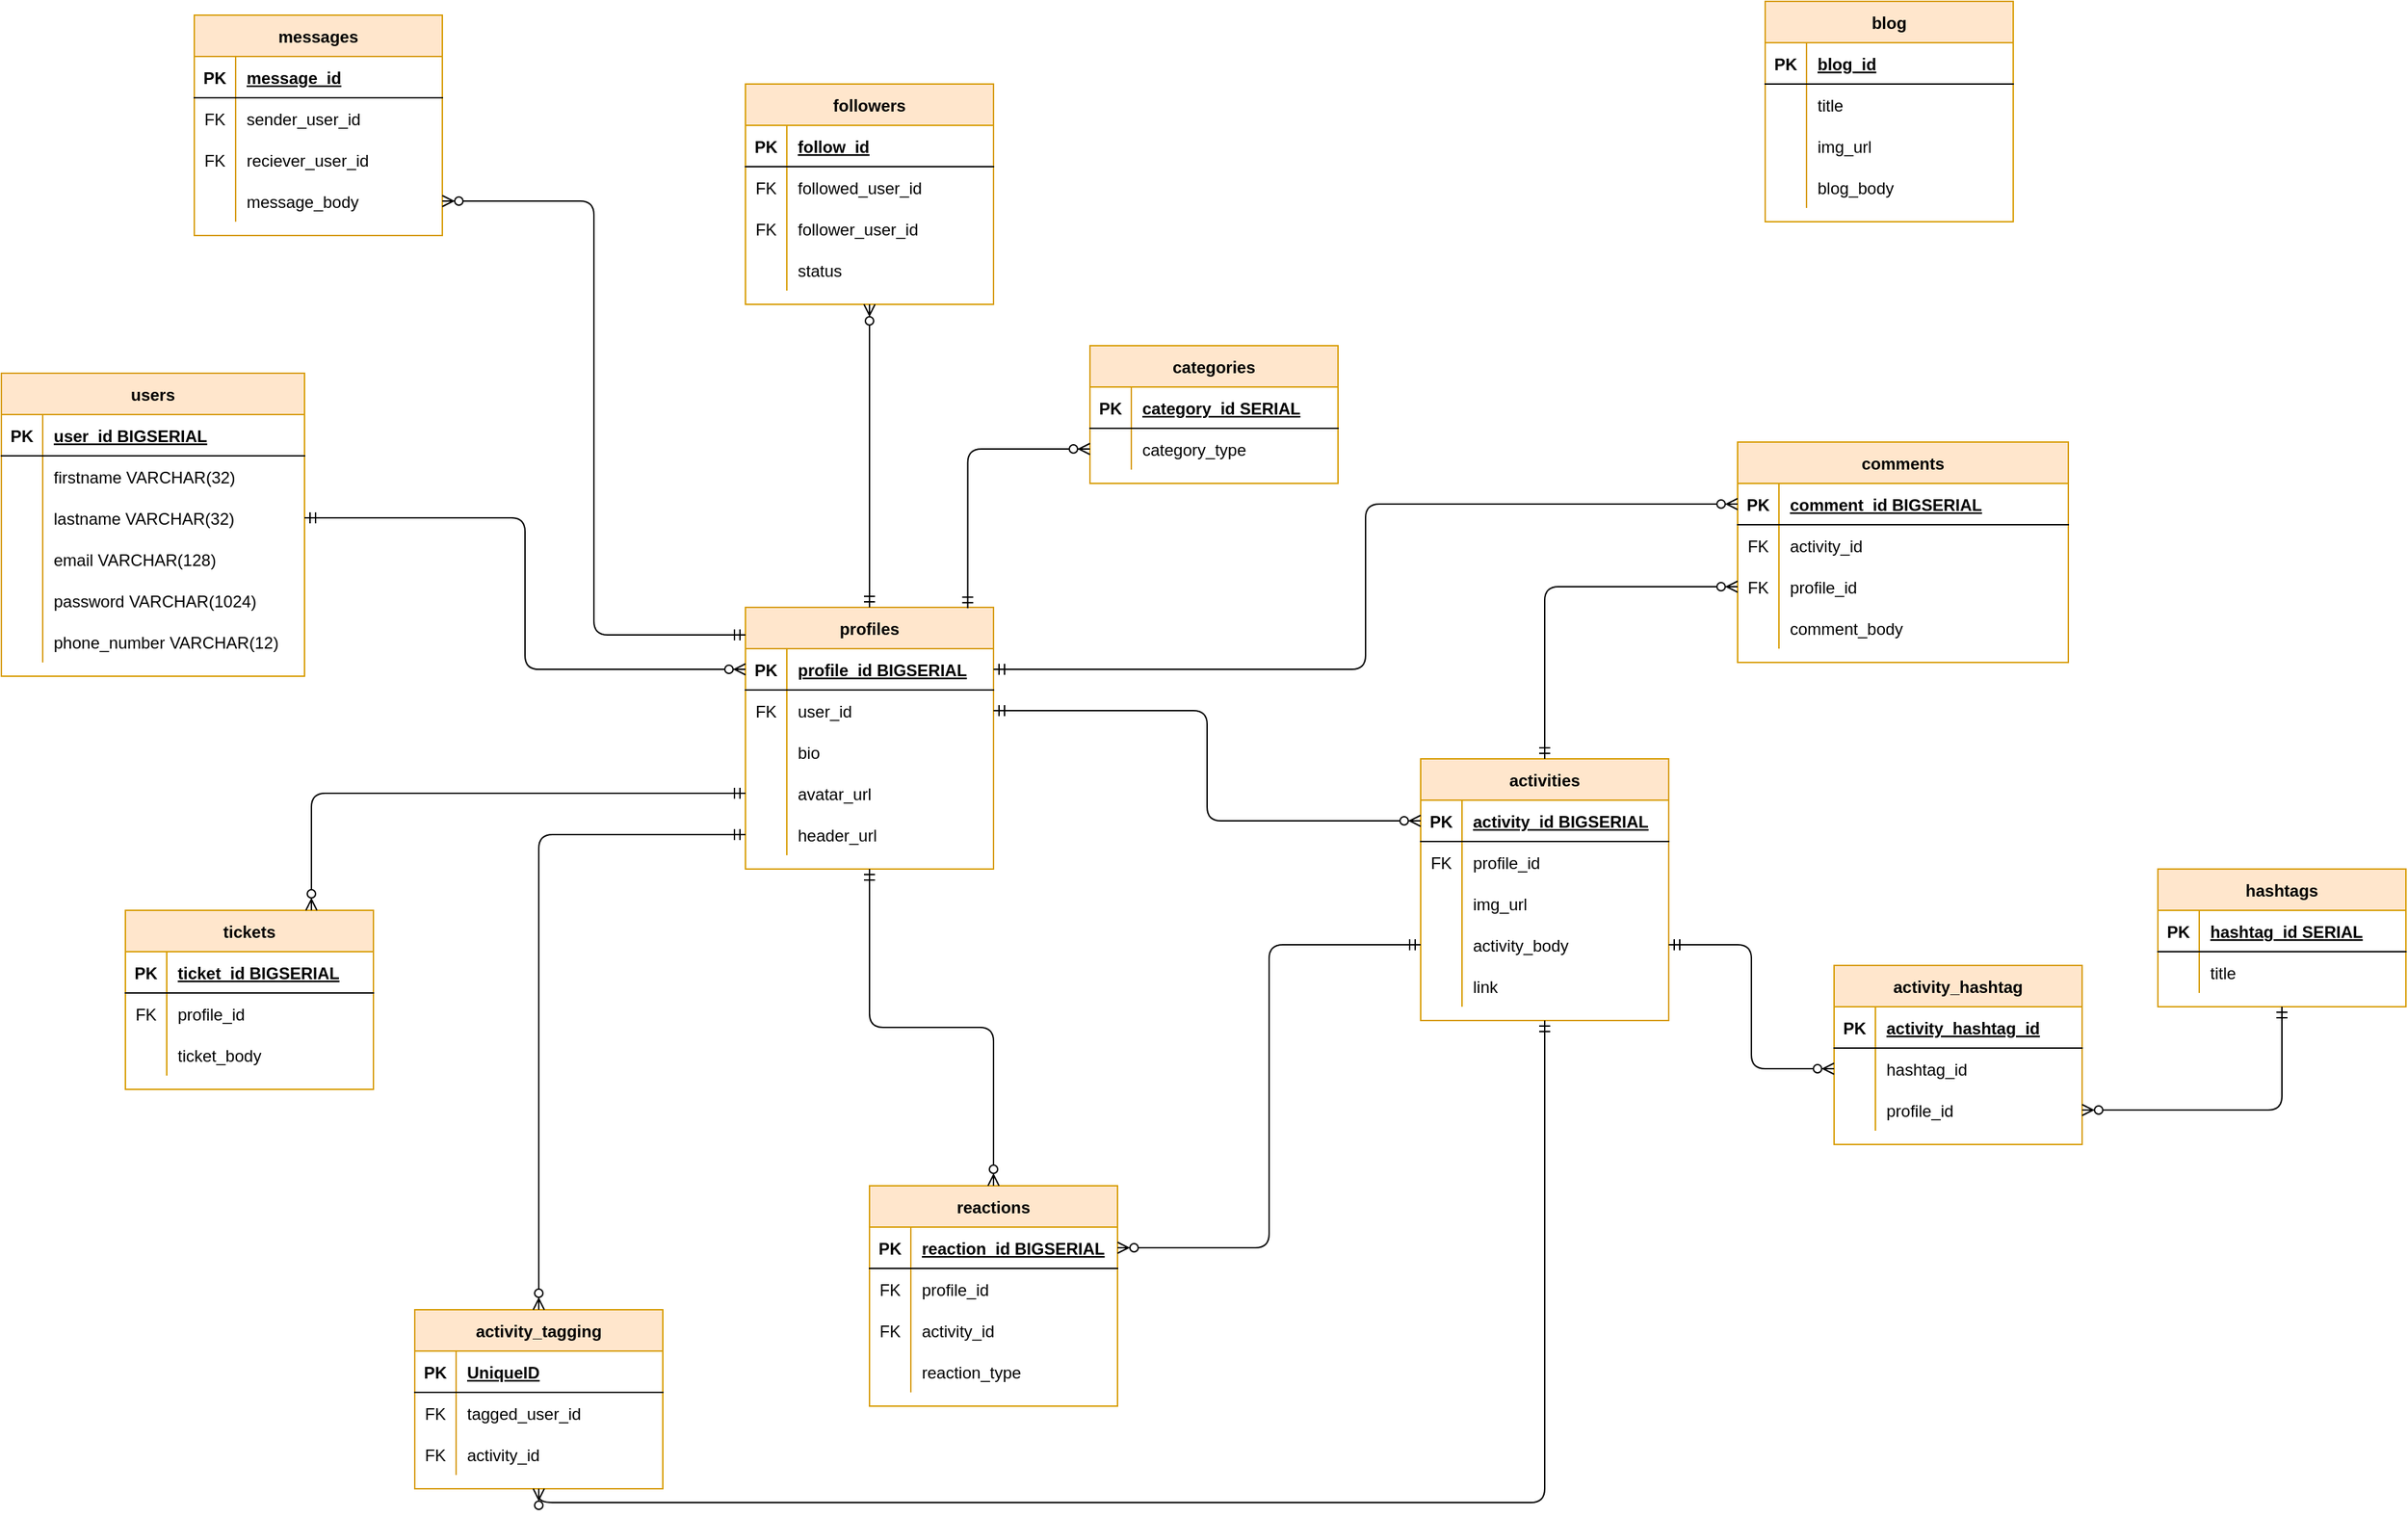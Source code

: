 <mxfile version="14.6.1" type="github"><diagram id="J7WMcJbNesCY53uTRyx5" name="Page-1"><mxGraphModel dx="3694" dy="2606" grid="1" gridSize="10" guides="1" tooltips="1" connect="1" arrows="1" fold="1" page="1" pageScale="1" pageWidth="850" pageHeight="1100" math="0" shadow="0"><root><mxCell id="0"/><mxCell id="1" parent="0"/><mxCell id="rhB8Ucx6L-oHrdQvhYZi-1" value="users" style="shape=table;startSize=30;container=1;collapsible=1;childLayout=tableLayout;fixedRows=1;rowLines=0;fontStyle=1;align=center;resizeLast=1;fillColor=#ffe6cc;strokeColor=#d79b00;" vertex="1" parent="1"><mxGeometry x="-470" y="30" width="220" height="220" as="geometry"/></mxCell><mxCell id="rhB8Ucx6L-oHrdQvhYZi-2" value="" style="shape=partialRectangle;collapsible=0;dropTarget=0;pointerEvents=0;fillColor=none;top=0;left=0;bottom=1;right=0;points=[[0,0.5],[1,0.5]];portConstraint=eastwest;" vertex="1" parent="rhB8Ucx6L-oHrdQvhYZi-1"><mxGeometry y="30" width="220" height="30" as="geometry"/></mxCell><mxCell id="rhB8Ucx6L-oHrdQvhYZi-3" value="PK" style="shape=partialRectangle;connectable=0;fillColor=none;top=0;left=0;bottom=0;right=0;fontStyle=1;overflow=hidden;" vertex="1" parent="rhB8Ucx6L-oHrdQvhYZi-2"><mxGeometry width="30" height="30" as="geometry"/></mxCell><mxCell id="rhB8Ucx6L-oHrdQvhYZi-4" value="user_id BIGSERIAL" style="shape=partialRectangle;connectable=0;fillColor=none;top=0;left=0;bottom=0;right=0;align=left;spacingLeft=6;fontStyle=5;overflow=hidden;" vertex="1" parent="rhB8Ucx6L-oHrdQvhYZi-2"><mxGeometry x="30" width="190" height="30" as="geometry"/></mxCell><mxCell id="rhB8Ucx6L-oHrdQvhYZi-5" value="" style="shape=partialRectangle;collapsible=0;dropTarget=0;pointerEvents=0;fillColor=none;top=0;left=0;bottom=0;right=0;points=[[0,0.5],[1,0.5]];portConstraint=eastwest;" vertex="1" parent="rhB8Ucx6L-oHrdQvhYZi-1"><mxGeometry y="60" width="220" height="30" as="geometry"/></mxCell><mxCell id="rhB8Ucx6L-oHrdQvhYZi-6" value="" style="shape=partialRectangle;connectable=0;fillColor=none;top=0;left=0;bottom=0;right=0;editable=1;overflow=hidden;" vertex="1" parent="rhB8Ucx6L-oHrdQvhYZi-5"><mxGeometry width="30" height="30" as="geometry"/></mxCell><mxCell id="rhB8Ucx6L-oHrdQvhYZi-7" value="firstname VARCHAR(32)" style="shape=partialRectangle;connectable=0;fillColor=none;top=0;left=0;bottom=0;right=0;align=left;spacingLeft=6;overflow=hidden;" vertex="1" parent="rhB8Ucx6L-oHrdQvhYZi-5"><mxGeometry x="30" width="190" height="30" as="geometry"/></mxCell><mxCell id="rhB8Ucx6L-oHrdQvhYZi-8" value="" style="shape=partialRectangle;collapsible=0;dropTarget=0;pointerEvents=0;fillColor=none;top=0;left=0;bottom=0;right=0;points=[[0,0.5],[1,0.5]];portConstraint=eastwest;" vertex="1" parent="rhB8Ucx6L-oHrdQvhYZi-1"><mxGeometry y="90" width="220" height="30" as="geometry"/></mxCell><mxCell id="rhB8Ucx6L-oHrdQvhYZi-9" value="" style="shape=partialRectangle;connectable=0;fillColor=none;top=0;left=0;bottom=0;right=0;editable=1;overflow=hidden;" vertex="1" parent="rhB8Ucx6L-oHrdQvhYZi-8"><mxGeometry width="30" height="30" as="geometry"/></mxCell><mxCell id="rhB8Ucx6L-oHrdQvhYZi-10" value="lastname VARCHAR(32)" style="shape=partialRectangle;connectable=0;fillColor=none;top=0;left=0;bottom=0;right=0;align=left;spacingLeft=6;overflow=hidden;" vertex="1" parent="rhB8Ucx6L-oHrdQvhYZi-8"><mxGeometry x="30" width="190" height="30" as="geometry"/></mxCell><mxCell id="rhB8Ucx6L-oHrdQvhYZi-11" value="" style="shape=partialRectangle;collapsible=0;dropTarget=0;pointerEvents=0;fillColor=none;top=0;left=0;bottom=0;right=0;points=[[0,0.5],[1,0.5]];portConstraint=eastwest;" vertex="1" parent="rhB8Ucx6L-oHrdQvhYZi-1"><mxGeometry y="120" width="220" height="30" as="geometry"/></mxCell><mxCell id="rhB8Ucx6L-oHrdQvhYZi-12" value="" style="shape=partialRectangle;connectable=0;fillColor=none;top=0;left=0;bottom=0;right=0;editable=1;overflow=hidden;" vertex="1" parent="rhB8Ucx6L-oHrdQvhYZi-11"><mxGeometry width="30" height="30" as="geometry"/></mxCell><mxCell id="rhB8Ucx6L-oHrdQvhYZi-13" value="email VARCHAR(128)" style="shape=partialRectangle;connectable=0;fillColor=none;top=0;left=0;bottom=0;right=0;align=left;spacingLeft=6;overflow=hidden;" vertex="1" parent="rhB8Ucx6L-oHrdQvhYZi-11"><mxGeometry x="30" width="190" height="30" as="geometry"/></mxCell><mxCell id="rhB8Ucx6L-oHrdQvhYZi-118" value="" style="shape=partialRectangle;collapsible=0;dropTarget=0;pointerEvents=0;fillColor=none;top=0;left=0;bottom=0;right=0;points=[[0,0.5],[1,0.5]];portConstraint=eastwest;" vertex="1" parent="rhB8Ucx6L-oHrdQvhYZi-1"><mxGeometry y="150" width="220" height="30" as="geometry"/></mxCell><mxCell id="rhB8Ucx6L-oHrdQvhYZi-119" value="" style="shape=partialRectangle;connectable=0;fillColor=none;top=0;left=0;bottom=0;right=0;editable=1;overflow=hidden;" vertex="1" parent="rhB8Ucx6L-oHrdQvhYZi-118"><mxGeometry width="30" height="30" as="geometry"/></mxCell><mxCell id="rhB8Ucx6L-oHrdQvhYZi-120" value="password VARCHAR(1024)" style="shape=partialRectangle;connectable=0;fillColor=none;top=0;left=0;bottom=0;right=0;align=left;spacingLeft=6;overflow=hidden;" vertex="1" parent="rhB8Ucx6L-oHrdQvhYZi-118"><mxGeometry x="30" width="190" height="30" as="geometry"/></mxCell><mxCell id="rhB8Ucx6L-oHrdQvhYZi-121" value="" style="shape=partialRectangle;collapsible=0;dropTarget=0;pointerEvents=0;fillColor=none;top=0;left=0;bottom=0;right=0;points=[[0,0.5],[1,0.5]];portConstraint=eastwest;" vertex="1" parent="rhB8Ucx6L-oHrdQvhYZi-1"><mxGeometry y="180" width="220" height="30" as="geometry"/></mxCell><mxCell id="rhB8Ucx6L-oHrdQvhYZi-122" value="" style="shape=partialRectangle;connectable=0;fillColor=none;top=0;left=0;bottom=0;right=0;editable=1;overflow=hidden;" vertex="1" parent="rhB8Ucx6L-oHrdQvhYZi-121"><mxGeometry width="30" height="30" as="geometry"/></mxCell><mxCell id="rhB8Ucx6L-oHrdQvhYZi-123" value="phone_number VARCHAR(12)" style="shape=partialRectangle;connectable=0;fillColor=none;top=0;left=0;bottom=0;right=0;align=left;spacingLeft=6;overflow=hidden;" vertex="1" parent="rhB8Ucx6L-oHrdQvhYZi-121"><mxGeometry x="30" width="190" height="30" as="geometry"/></mxCell><mxCell id="rhB8Ucx6L-oHrdQvhYZi-14" value="profiles" style="shape=table;startSize=30;container=1;collapsible=1;childLayout=tableLayout;fixedRows=1;rowLines=0;fontStyle=1;align=center;resizeLast=1;fillColor=#ffe6cc;strokeColor=#d79b00;" vertex="1" parent="1"><mxGeometry x="70" y="200" width="180" height="190" as="geometry"/></mxCell><mxCell id="rhB8Ucx6L-oHrdQvhYZi-15" value="" style="shape=partialRectangle;collapsible=0;dropTarget=0;pointerEvents=0;fillColor=none;top=0;left=0;bottom=1;right=0;points=[[0,0.5],[1,0.5]];portConstraint=eastwest;" vertex="1" parent="rhB8Ucx6L-oHrdQvhYZi-14"><mxGeometry y="30" width="180" height="30" as="geometry"/></mxCell><mxCell id="rhB8Ucx6L-oHrdQvhYZi-16" value="PK" style="shape=partialRectangle;connectable=0;fillColor=none;top=0;left=0;bottom=0;right=0;fontStyle=1;overflow=hidden;" vertex="1" parent="rhB8Ucx6L-oHrdQvhYZi-15"><mxGeometry width="30" height="30" as="geometry"/></mxCell><mxCell id="rhB8Ucx6L-oHrdQvhYZi-17" value="profile_id BIGSERIAL" style="shape=partialRectangle;connectable=0;fillColor=none;top=0;left=0;bottom=0;right=0;align=left;spacingLeft=6;fontStyle=5;overflow=hidden;" vertex="1" parent="rhB8Ucx6L-oHrdQvhYZi-15"><mxGeometry x="30" width="150" height="30" as="geometry"/></mxCell><mxCell id="rhB8Ucx6L-oHrdQvhYZi-18" value="" style="shape=partialRectangle;collapsible=0;dropTarget=0;pointerEvents=0;fillColor=none;top=0;left=0;bottom=0;right=0;points=[[0,0.5],[1,0.5]];portConstraint=eastwest;" vertex="1" parent="rhB8Ucx6L-oHrdQvhYZi-14"><mxGeometry y="60" width="180" height="30" as="geometry"/></mxCell><mxCell id="rhB8Ucx6L-oHrdQvhYZi-19" value="FK" style="shape=partialRectangle;connectable=0;fillColor=none;top=0;left=0;bottom=0;right=0;editable=1;overflow=hidden;" vertex="1" parent="rhB8Ucx6L-oHrdQvhYZi-18"><mxGeometry width="30" height="30" as="geometry"/></mxCell><mxCell id="rhB8Ucx6L-oHrdQvhYZi-20" value="user_id" style="shape=partialRectangle;connectable=0;fillColor=none;top=0;left=0;bottom=0;right=0;align=left;spacingLeft=6;overflow=hidden;" vertex="1" parent="rhB8Ucx6L-oHrdQvhYZi-18"><mxGeometry x="30" width="150" height="30" as="geometry"/></mxCell><mxCell id="rhB8Ucx6L-oHrdQvhYZi-21" value="" style="shape=partialRectangle;collapsible=0;dropTarget=0;pointerEvents=0;fillColor=none;top=0;left=0;bottom=0;right=0;points=[[0,0.5],[1,0.5]];portConstraint=eastwest;" vertex="1" parent="rhB8Ucx6L-oHrdQvhYZi-14"><mxGeometry y="90" width="180" height="30" as="geometry"/></mxCell><mxCell id="rhB8Ucx6L-oHrdQvhYZi-22" value="" style="shape=partialRectangle;connectable=0;fillColor=none;top=0;left=0;bottom=0;right=0;editable=1;overflow=hidden;" vertex="1" parent="rhB8Ucx6L-oHrdQvhYZi-21"><mxGeometry width="30" height="30" as="geometry"/></mxCell><mxCell id="rhB8Ucx6L-oHrdQvhYZi-23" value="bio" style="shape=partialRectangle;connectable=0;fillColor=none;top=0;left=0;bottom=0;right=0;align=left;spacingLeft=6;overflow=hidden;" vertex="1" parent="rhB8Ucx6L-oHrdQvhYZi-21"><mxGeometry x="30" width="150" height="30" as="geometry"/></mxCell><mxCell id="rhB8Ucx6L-oHrdQvhYZi-24" value="" style="shape=partialRectangle;collapsible=0;dropTarget=0;pointerEvents=0;fillColor=none;top=0;left=0;bottom=0;right=0;points=[[0,0.5],[1,0.5]];portConstraint=eastwest;" vertex="1" parent="rhB8Ucx6L-oHrdQvhYZi-14"><mxGeometry y="120" width="180" height="30" as="geometry"/></mxCell><mxCell id="rhB8Ucx6L-oHrdQvhYZi-25" value="" style="shape=partialRectangle;connectable=0;fillColor=none;top=0;left=0;bottom=0;right=0;editable=1;overflow=hidden;" vertex="1" parent="rhB8Ucx6L-oHrdQvhYZi-24"><mxGeometry width="30" height="30" as="geometry"/></mxCell><mxCell id="rhB8Ucx6L-oHrdQvhYZi-26" value="avatar_url" style="shape=partialRectangle;connectable=0;fillColor=none;top=0;left=0;bottom=0;right=0;align=left;spacingLeft=6;overflow=hidden;" vertex="1" parent="rhB8Ucx6L-oHrdQvhYZi-24"><mxGeometry x="30" width="150" height="30" as="geometry"/></mxCell><mxCell id="rhB8Ucx6L-oHrdQvhYZi-139" value="" style="shape=partialRectangle;collapsible=0;dropTarget=0;pointerEvents=0;fillColor=none;top=0;left=0;bottom=0;right=0;points=[[0,0.5],[1,0.5]];portConstraint=eastwest;" vertex="1" parent="rhB8Ucx6L-oHrdQvhYZi-14"><mxGeometry y="150" width="180" height="30" as="geometry"/></mxCell><mxCell id="rhB8Ucx6L-oHrdQvhYZi-140" value="" style="shape=partialRectangle;connectable=0;fillColor=none;top=0;left=0;bottom=0;right=0;editable=1;overflow=hidden;" vertex="1" parent="rhB8Ucx6L-oHrdQvhYZi-139"><mxGeometry width="30" height="30" as="geometry"/></mxCell><mxCell id="rhB8Ucx6L-oHrdQvhYZi-141" value="header_url" style="shape=partialRectangle;connectable=0;fillColor=none;top=0;left=0;bottom=0;right=0;align=left;spacingLeft=6;overflow=hidden;" vertex="1" parent="rhB8Ucx6L-oHrdQvhYZi-139"><mxGeometry x="30" width="150" height="30" as="geometry"/></mxCell><mxCell id="rhB8Ucx6L-oHrdQvhYZi-27" value="reactions" style="shape=table;startSize=30;container=1;collapsible=1;childLayout=tableLayout;fixedRows=1;rowLines=0;fontStyle=1;align=center;resizeLast=1;fillColor=#ffe6cc;strokeColor=#d79b00;" vertex="1" parent="1"><mxGeometry x="160" y="620" width="180" height="160" as="geometry"/></mxCell><mxCell id="rhB8Ucx6L-oHrdQvhYZi-28" value="" style="shape=partialRectangle;collapsible=0;dropTarget=0;pointerEvents=0;fillColor=none;top=0;left=0;bottom=1;right=0;points=[[0,0.5],[1,0.5]];portConstraint=eastwest;" vertex="1" parent="rhB8Ucx6L-oHrdQvhYZi-27"><mxGeometry y="30" width="180" height="30" as="geometry"/></mxCell><mxCell id="rhB8Ucx6L-oHrdQvhYZi-29" value="PK" style="shape=partialRectangle;connectable=0;fillColor=none;top=0;left=0;bottom=0;right=0;fontStyle=1;overflow=hidden;" vertex="1" parent="rhB8Ucx6L-oHrdQvhYZi-28"><mxGeometry width="30" height="30" as="geometry"/></mxCell><mxCell id="rhB8Ucx6L-oHrdQvhYZi-30" value="reaction_id BIGSERIAL" style="shape=partialRectangle;connectable=0;fillColor=none;top=0;left=0;bottom=0;right=0;align=left;spacingLeft=6;fontStyle=5;overflow=hidden;" vertex="1" parent="rhB8Ucx6L-oHrdQvhYZi-28"><mxGeometry x="30" width="150" height="30" as="geometry"/></mxCell><mxCell id="rhB8Ucx6L-oHrdQvhYZi-31" value="" style="shape=partialRectangle;collapsible=0;dropTarget=0;pointerEvents=0;fillColor=none;top=0;left=0;bottom=0;right=0;points=[[0,0.5],[1,0.5]];portConstraint=eastwest;" vertex="1" parent="rhB8Ucx6L-oHrdQvhYZi-27"><mxGeometry y="60" width="180" height="30" as="geometry"/></mxCell><mxCell id="rhB8Ucx6L-oHrdQvhYZi-32" value="FK" style="shape=partialRectangle;connectable=0;fillColor=none;top=0;left=0;bottom=0;right=0;editable=1;overflow=hidden;" vertex="1" parent="rhB8Ucx6L-oHrdQvhYZi-31"><mxGeometry width="30" height="30" as="geometry"/></mxCell><mxCell id="rhB8Ucx6L-oHrdQvhYZi-33" value="profile_id" style="shape=partialRectangle;connectable=0;fillColor=none;top=0;left=0;bottom=0;right=0;align=left;spacingLeft=6;overflow=hidden;" vertex="1" parent="rhB8Ucx6L-oHrdQvhYZi-31"><mxGeometry x="30" width="150" height="30" as="geometry"/></mxCell><mxCell id="rhB8Ucx6L-oHrdQvhYZi-34" value="" style="shape=partialRectangle;collapsible=0;dropTarget=0;pointerEvents=0;fillColor=none;top=0;left=0;bottom=0;right=0;points=[[0,0.5],[1,0.5]];portConstraint=eastwest;" vertex="1" parent="rhB8Ucx6L-oHrdQvhYZi-27"><mxGeometry y="90" width="180" height="30" as="geometry"/></mxCell><mxCell id="rhB8Ucx6L-oHrdQvhYZi-35" value="FK" style="shape=partialRectangle;connectable=0;fillColor=none;top=0;left=0;bottom=0;right=0;editable=1;overflow=hidden;" vertex="1" parent="rhB8Ucx6L-oHrdQvhYZi-34"><mxGeometry width="30" height="30" as="geometry"/></mxCell><mxCell id="rhB8Ucx6L-oHrdQvhYZi-36" value="activity_id" style="shape=partialRectangle;connectable=0;fillColor=none;top=0;left=0;bottom=0;right=0;align=left;spacingLeft=6;overflow=hidden;" vertex="1" parent="rhB8Ucx6L-oHrdQvhYZi-34"><mxGeometry x="30" width="150" height="30" as="geometry"/></mxCell><mxCell id="rhB8Ucx6L-oHrdQvhYZi-37" value="" style="shape=partialRectangle;collapsible=0;dropTarget=0;pointerEvents=0;fillColor=none;top=0;left=0;bottom=0;right=0;points=[[0,0.5],[1,0.5]];portConstraint=eastwest;" vertex="1" parent="rhB8Ucx6L-oHrdQvhYZi-27"><mxGeometry y="120" width="180" height="30" as="geometry"/></mxCell><mxCell id="rhB8Ucx6L-oHrdQvhYZi-38" value="" style="shape=partialRectangle;connectable=0;fillColor=none;top=0;left=0;bottom=0;right=0;editable=1;overflow=hidden;" vertex="1" parent="rhB8Ucx6L-oHrdQvhYZi-37"><mxGeometry width="30" height="30" as="geometry"/></mxCell><mxCell id="rhB8Ucx6L-oHrdQvhYZi-39" value="reaction_type" style="shape=partialRectangle;connectable=0;fillColor=none;top=0;left=0;bottom=0;right=0;align=left;spacingLeft=6;overflow=hidden;" vertex="1" parent="rhB8Ucx6L-oHrdQvhYZi-37"><mxGeometry x="30" width="150" height="30" as="geometry"/></mxCell><mxCell id="rhB8Ucx6L-oHrdQvhYZi-40" value="comments" style="shape=table;startSize=30;container=1;collapsible=1;childLayout=tableLayout;fixedRows=1;rowLines=0;fontStyle=1;align=center;resizeLast=1;fillColor=#ffe6cc;strokeColor=#d79b00;" vertex="1" parent="1"><mxGeometry x="790" y="80" width="240" height="160" as="geometry"/></mxCell><mxCell id="rhB8Ucx6L-oHrdQvhYZi-41" value="" style="shape=partialRectangle;collapsible=0;dropTarget=0;pointerEvents=0;fillColor=none;top=0;left=0;bottom=1;right=0;points=[[0,0.5],[1,0.5]];portConstraint=eastwest;" vertex="1" parent="rhB8Ucx6L-oHrdQvhYZi-40"><mxGeometry y="30" width="240" height="30" as="geometry"/></mxCell><mxCell id="rhB8Ucx6L-oHrdQvhYZi-42" value="PK" style="shape=partialRectangle;connectable=0;fillColor=none;top=0;left=0;bottom=0;right=0;fontStyle=1;overflow=hidden;" vertex="1" parent="rhB8Ucx6L-oHrdQvhYZi-41"><mxGeometry width="30" height="30" as="geometry"/></mxCell><mxCell id="rhB8Ucx6L-oHrdQvhYZi-43" value="comment_id BIGSERIAL" style="shape=partialRectangle;connectable=0;fillColor=none;top=0;left=0;bottom=0;right=0;align=left;spacingLeft=6;fontStyle=5;overflow=hidden;" vertex="1" parent="rhB8Ucx6L-oHrdQvhYZi-41"><mxGeometry x="30" width="210" height="30" as="geometry"/></mxCell><mxCell id="rhB8Ucx6L-oHrdQvhYZi-44" value="" style="shape=partialRectangle;collapsible=0;dropTarget=0;pointerEvents=0;fillColor=none;top=0;left=0;bottom=0;right=0;points=[[0,0.5],[1,0.5]];portConstraint=eastwest;" vertex="1" parent="rhB8Ucx6L-oHrdQvhYZi-40"><mxGeometry y="60" width="240" height="30" as="geometry"/></mxCell><mxCell id="rhB8Ucx6L-oHrdQvhYZi-45" value="FK" style="shape=partialRectangle;connectable=0;fillColor=none;top=0;left=0;bottom=0;right=0;editable=1;overflow=hidden;" vertex="1" parent="rhB8Ucx6L-oHrdQvhYZi-44"><mxGeometry width="30" height="30" as="geometry"/></mxCell><mxCell id="rhB8Ucx6L-oHrdQvhYZi-46" value="activity_id" style="shape=partialRectangle;connectable=0;fillColor=none;top=0;left=0;bottom=0;right=0;align=left;spacingLeft=6;overflow=hidden;" vertex="1" parent="rhB8Ucx6L-oHrdQvhYZi-44"><mxGeometry x="30" width="210" height="30" as="geometry"/></mxCell><mxCell id="rhB8Ucx6L-oHrdQvhYZi-47" value="" style="shape=partialRectangle;collapsible=0;dropTarget=0;pointerEvents=0;fillColor=none;top=0;left=0;bottom=0;right=0;points=[[0,0.5],[1,0.5]];portConstraint=eastwest;" vertex="1" parent="rhB8Ucx6L-oHrdQvhYZi-40"><mxGeometry y="90" width="240" height="30" as="geometry"/></mxCell><mxCell id="rhB8Ucx6L-oHrdQvhYZi-48" value="FK" style="shape=partialRectangle;connectable=0;fillColor=none;top=0;left=0;bottom=0;right=0;editable=1;overflow=hidden;" vertex="1" parent="rhB8Ucx6L-oHrdQvhYZi-47"><mxGeometry width="30" height="30" as="geometry"/></mxCell><mxCell id="rhB8Ucx6L-oHrdQvhYZi-49" value="profile_id" style="shape=partialRectangle;connectable=0;fillColor=none;top=0;left=0;bottom=0;right=0;align=left;spacingLeft=6;overflow=hidden;" vertex="1" parent="rhB8Ucx6L-oHrdQvhYZi-47"><mxGeometry x="30" width="210" height="30" as="geometry"/></mxCell><mxCell id="rhB8Ucx6L-oHrdQvhYZi-50" value="" style="shape=partialRectangle;collapsible=0;dropTarget=0;pointerEvents=0;fillColor=none;top=0;left=0;bottom=0;right=0;points=[[0,0.5],[1,0.5]];portConstraint=eastwest;" vertex="1" parent="rhB8Ucx6L-oHrdQvhYZi-40"><mxGeometry y="120" width="240" height="30" as="geometry"/></mxCell><mxCell id="rhB8Ucx6L-oHrdQvhYZi-51" value="" style="shape=partialRectangle;connectable=0;fillColor=none;top=0;left=0;bottom=0;right=0;editable=1;overflow=hidden;" vertex="1" parent="rhB8Ucx6L-oHrdQvhYZi-50"><mxGeometry width="30" height="30" as="geometry"/></mxCell><mxCell id="rhB8Ucx6L-oHrdQvhYZi-52" value="comment_body" style="shape=partialRectangle;connectable=0;fillColor=none;top=0;left=0;bottom=0;right=0;align=left;spacingLeft=6;overflow=hidden;" vertex="1" parent="rhB8Ucx6L-oHrdQvhYZi-50"><mxGeometry x="30" width="210" height="30" as="geometry"/></mxCell><mxCell id="rhB8Ucx6L-oHrdQvhYZi-53" value="followers" style="shape=table;startSize=30;container=1;collapsible=1;childLayout=tableLayout;fixedRows=1;rowLines=0;fontStyle=1;align=center;resizeLast=1;fillColor=#ffe6cc;strokeColor=#d79b00;" vertex="1" parent="1"><mxGeometry x="70" y="-180" width="180" height="160" as="geometry"/></mxCell><mxCell id="rhB8Ucx6L-oHrdQvhYZi-54" value="" style="shape=partialRectangle;collapsible=0;dropTarget=0;pointerEvents=0;fillColor=none;top=0;left=0;bottom=1;right=0;points=[[0,0.5],[1,0.5]];portConstraint=eastwest;" vertex="1" parent="rhB8Ucx6L-oHrdQvhYZi-53"><mxGeometry y="30" width="180" height="30" as="geometry"/></mxCell><mxCell id="rhB8Ucx6L-oHrdQvhYZi-55" value="PK" style="shape=partialRectangle;connectable=0;fillColor=none;top=0;left=0;bottom=0;right=0;fontStyle=1;overflow=hidden;" vertex="1" parent="rhB8Ucx6L-oHrdQvhYZi-54"><mxGeometry width="30" height="30" as="geometry"/></mxCell><mxCell id="rhB8Ucx6L-oHrdQvhYZi-56" value="follow_id" style="shape=partialRectangle;connectable=0;fillColor=none;top=0;left=0;bottom=0;right=0;align=left;spacingLeft=6;fontStyle=5;overflow=hidden;" vertex="1" parent="rhB8Ucx6L-oHrdQvhYZi-54"><mxGeometry x="30" width="150" height="30" as="geometry"/></mxCell><mxCell id="rhB8Ucx6L-oHrdQvhYZi-57" value="" style="shape=partialRectangle;collapsible=0;dropTarget=0;pointerEvents=0;fillColor=none;top=0;left=0;bottom=0;right=0;points=[[0,0.5],[1,0.5]];portConstraint=eastwest;" vertex="1" parent="rhB8Ucx6L-oHrdQvhYZi-53"><mxGeometry y="60" width="180" height="30" as="geometry"/></mxCell><mxCell id="rhB8Ucx6L-oHrdQvhYZi-58" value="FK" style="shape=partialRectangle;connectable=0;fillColor=none;top=0;left=0;bottom=0;right=0;editable=1;overflow=hidden;" vertex="1" parent="rhB8Ucx6L-oHrdQvhYZi-57"><mxGeometry width="30" height="30" as="geometry"/></mxCell><mxCell id="rhB8Ucx6L-oHrdQvhYZi-59" value="followed_user_id" style="shape=partialRectangle;connectable=0;fillColor=none;top=0;left=0;bottom=0;right=0;align=left;spacingLeft=6;overflow=hidden;" vertex="1" parent="rhB8Ucx6L-oHrdQvhYZi-57"><mxGeometry x="30" width="150" height="30" as="geometry"/></mxCell><mxCell id="rhB8Ucx6L-oHrdQvhYZi-60" value="" style="shape=partialRectangle;collapsible=0;dropTarget=0;pointerEvents=0;fillColor=none;top=0;left=0;bottom=0;right=0;points=[[0,0.5],[1,0.5]];portConstraint=eastwest;" vertex="1" parent="rhB8Ucx6L-oHrdQvhYZi-53"><mxGeometry y="90" width="180" height="30" as="geometry"/></mxCell><mxCell id="rhB8Ucx6L-oHrdQvhYZi-61" value="FK" style="shape=partialRectangle;connectable=0;fillColor=none;top=0;left=0;bottom=0;right=0;editable=1;overflow=hidden;" vertex="1" parent="rhB8Ucx6L-oHrdQvhYZi-60"><mxGeometry width="30" height="30" as="geometry"/></mxCell><mxCell id="rhB8Ucx6L-oHrdQvhYZi-62" value="follower_user_id" style="shape=partialRectangle;connectable=0;fillColor=none;top=0;left=0;bottom=0;right=0;align=left;spacingLeft=6;overflow=hidden;" vertex="1" parent="rhB8Ucx6L-oHrdQvhYZi-60"><mxGeometry x="30" width="150" height="30" as="geometry"/></mxCell><mxCell id="rhB8Ucx6L-oHrdQvhYZi-63" value="" style="shape=partialRectangle;collapsible=0;dropTarget=0;pointerEvents=0;fillColor=none;top=0;left=0;bottom=0;right=0;points=[[0,0.5],[1,0.5]];portConstraint=eastwest;" vertex="1" parent="rhB8Ucx6L-oHrdQvhYZi-53"><mxGeometry y="120" width="180" height="30" as="geometry"/></mxCell><mxCell id="rhB8Ucx6L-oHrdQvhYZi-64" value="" style="shape=partialRectangle;connectable=0;fillColor=none;top=0;left=0;bottom=0;right=0;editable=1;overflow=hidden;" vertex="1" parent="rhB8Ucx6L-oHrdQvhYZi-63"><mxGeometry width="30" height="30" as="geometry"/></mxCell><mxCell id="rhB8Ucx6L-oHrdQvhYZi-65" value="status" style="shape=partialRectangle;connectable=0;fillColor=none;top=0;left=0;bottom=0;right=0;align=left;spacingLeft=6;overflow=hidden;" vertex="1" parent="rhB8Ucx6L-oHrdQvhYZi-63"><mxGeometry x="30" width="150" height="30" as="geometry"/></mxCell><mxCell id="rhB8Ucx6L-oHrdQvhYZi-66" value="tickets" style="shape=table;startSize=30;container=1;collapsible=1;childLayout=tableLayout;fixedRows=1;rowLines=0;fontStyle=1;align=center;resizeLast=1;fillColor=#ffe6cc;strokeColor=#d79b00;" vertex="1" parent="1"><mxGeometry x="-380" y="420" width="180" height="130" as="geometry"/></mxCell><mxCell id="rhB8Ucx6L-oHrdQvhYZi-67" value="" style="shape=partialRectangle;collapsible=0;dropTarget=0;pointerEvents=0;fillColor=none;top=0;left=0;bottom=1;right=0;points=[[0,0.5],[1,0.5]];portConstraint=eastwest;" vertex="1" parent="rhB8Ucx6L-oHrdQvhYZi-66"><mxGeometry y="30" width="180" height="30" as="geometry"/></mxCell><mxCell id="rhB8Ucx6L-oHrdQvhYZi-68" value="PK" style="shape=partialRectangle;connectable=0;fillColor=none;top=0;left=0;bottom=0;right=0;fontStyle=1;overflow=hidden;" vertex="1" parent="rhB8Ucx6L-oHrdQvhYZi-67"><mxGeometry width="30" height="30" as="geometry"/></mxCell><mxCell id="rhB8Ucx6L-oHrdQvhYZi-69" value="ticket_id BIGSERIAL" style="shape=partialRectangle;connectable=0;fillColor=none;top=0;left=0;bottom=0;right=0;align=left;spacingLeft=6;fontStyle=5;overflow=hidden;" vertex="1" parent="rhB8Ucx6L-oHrdQvhYZi-67"><mxGeometry x="30" width="150" height="30" as="geometry"/></mxCell><mxCell id="rhB8Ucx6L-oHrdQvhYZi-70" value="" style="shape=partialRectangle;collapsible=0;dropTarget=0;pointerEvents=0;fillColor=none;top=0;left=0;bottom=0;right=0;points=[[0,0.5],[1,0.5]];portConstraint=eastwest;" vertex="1" parent="rhB8Ucx6L-oHrdQvhYZi-66"><mxGeometry y="60" width="180" height="30" as="geometry"/></mxCell><mxCell id="rhB8Ucx6L-oHrdQvhYZi-71" value="FK" style="shape=partialRectangle;connectable=0;fillColor=none;top=0;left=0;bottom=0;right=0;editable=1;overflow=hidden;" vertex="1" parent="rhB8Ucx6L-oHrdQvhYZi-70"><mxGeometry width="30" height="30" as="geometry"/></mxCell><mxCell id="rhB8Ucx6L-oHrdQvhYZi-72" value="profile_id" style="shape=partialRectangle;connectable=0;fillColor=none;top=0;left=0;bottom=0;right=0;align=left;spacingLeft=6;overflow=hidden;" vertex="1" parent="rhB8Ucx6L-oHrdQvhYZi-70"><mxGeometry x="30" width="150" height="30" as="geometry"/></mxCell><mxCell id="rhB8Ucx6L-oHrdQvhYZi-73" value="" style="shape=partialRectangle;collapsible=0;dropTarget=0;pointerEvents=0;fillColor=none;top=0;left=0;bottom=0;right=0;points=[[0,0.5],[1,0.5]];portConstraint=eastwest;" vertex="1" parent="rhB8Ucx6L-oHrdQvhYZi-66"><mxGeometry y="90" width="180" height="30" as="geometry"/></mxCell><mxCell id="rhB8Ucx6L-oHrdQvhYZi-74" value="" style="shape=partialRectangle;connectable=0;fillColor=none;top=0;left=0;bottom=0;right=0;editable=1;overflow=hidden;" vertex="1" parent="rhB8Ucx6L-oHrdQvhYZi-73"><mxGeometry width="30" height="30" as="geometry"/></mxCell><mxCell id="rhB8Ucx6L-oHrdQvhYZi-75" value="ticket_body" style="shape=partialRectangle;connectable=0;fillColor=none;top=0;left=0;bottom=0;right=0;align=left;spacingLeft=6;overflow=hidden;" vertex="1" parent="rhB8Ucx6L-oHrdQvhYZi-73"><mxGeometry x="30" width="150" height="30" as="geometry"/></mxCell><mxCell id="rhB8Ucx6L-oHrdQvhYZi-92" value="activities" style="shape=table;startSize=30;container=1;collapsible=1;childLayout=tableLayout;fixedRows=1;rowLines=0;fontStyle=1;align=center;resizeLast=1;fillColor=#ffe6cc;strokeColor=#d79b00;" vertex="1" parent="1"><mxGeometry x="560" y="310" width="180" height="190" as="geometry"/></mxCell><mxCell id="rhB8Ucx6L-oHrdQvhYZi-93" value="" style="shape=partialRectangle;collapsible=0;dropTarget=0;pointerEvents=0;fillColor=none;top=0;left=0;bottom=1;right=0;points=[[0,0.5],[1,0.5]];portConstraint=eastwest;" vertex="1" parent="rhB8Ucx6L-oHrdQvhYZi-92"><mxGeometry y="30" width="180" height="30" as="geometry"/></mxCell><mxCell id="rhB8Ucx6L-oHrdQvhYZi-94" value="PK" style="shape=partialRectangle;connectable=0;fillColor=none;top=0;left=0;bottom=0;right=0;fontStyle=1;overflow=hidden;" vertex="1" parent="rhB8Ucx6L-oHrdQvhYZi-93"><mxGeometry width="30" height="30" as="geometry"/></mxCell><mxCell id="rhB8Ucx6L-oHrdQvhYZi-95" value="activity_id BIGSERIAL" style="shape=partialRectangle;connectable=0;fillColor=none;top=0;left=0;bottom=0;right=0;align=left;spacingLeft=6;fontStyle=5;overflow=hidden;" vertex="1" parent="rhB8Ucx6L-oHrdQvhYZi-93"><mxGeometry x="30" width="150" height="30" as="geometry"/></mxCell><mxCell id="rhB8Ucx6L-oHrdQvhYZi-96" value="" style="shape=partialRectangle;collapsible=0;dropTarget=0;pointerEvents=0;fillColor=none;top=0;left=0;bottom=0;right=0;points=[[0,0.5],[1,0.5]];portConstraint=eastwest;" vertex="1" parent="rhB8Ucx6L-oHrdQvhYZi-92"><mxGeometry y="60" width="180" height="30" as="geometry"/></mxCell><mxCell id="rhB8Ucx6L-oHrdQvhYZi-97" value="FK" style="shape=partialRectangle;connectable=0;fillColor=none;top=0;left=0;bottom=0;right=0;editable=1;overflow=hidden;" vertex="1" parent="rhB8Ucx6L-oHrdQvhYZi-96"><mxGeometry width="30" height="30" as="geometry"/></mxCell><mxCell id="rhB8Ucx6L-oHrdQvhYZi-98" value="profile_id" style="shape=partialRectangle;connectable=0;fillColor=none;top=0;left=0;bottom=0;right=0;align=left;spacingLeft=6;overflow=hidden;" vertex="1" parent="rhB8Ucx6L-oHrdQvhYZi-96"><mxGeometry x="30" width="150" height="30" as="geometry"/></mxCell><mxCell id="rhB8Ucx6L-oHrdQvhYZi-99" value="" style="shape=partialRectangle;collapsible=0;dropTarget=0;pointerEvents=0;fillColor=none;top=0;left=0;bottom=0;right=0;points=[[0,0.5],[1,0.5]];portConstraint=eastwest;" vertex="1" parent="rhB8Ucx6L-oHrdQvhYZi-92"><mxGeometry y="90" width="180" height="30" as="geometry"/></mxCell><mxCell id="rhB8Ucx6L-oHrdQvhYZi-100" value="" style="shape=partialRectangle;connectable=0;fillColor=none;top=0;left=0;bottom=0;right=0;editable=1;overflow=hidden;" vertex="1" parent="rhB8Ucx6L-oHrdQvhYZi-99"><mxGeometry width="30" height="30" as="geometry"/></mxCell><mxCell id="rhB8Ucx6L-oHrdQvhYZi-101" value="img_url" style="shape=partialRectangle;connectable=0;fillColor=none;top=0;left=0;bottom=0;right=0;align=left;spacingLeft=6;overflow=hidden;" vertex="1" parent="rhB8Ucx6L-oHrdQvhYZi-99"><mxGeometry x="30" width="150" height="30" as="geometry"/></mxCell><mxCell id="rhB8Ucx6L-oHrdQvhYZi-102" value="" style="shape=partialRectangle;collapsible=0;dropTarget=0;pointerEvents=0;fillColor=none;top=0;left=0;bottom=0;right=0;points=[[0,0.5],[1,0.5]];portConstraint=eastwest;" vertex="1" parent="rhB8Ucx6L-oHrdQvhYZi-92"><mxGeometry y="120" width="180" height="30" as="geometry"/></mxCell><mxCell id="rhB8Ucx6L-oHrdQvhYZi-103" value="" style="shape=partialRectangle;connectable=0;fillColor=none;top=0;left=0;bottom=0;right=0;editable=1;overflow=hidden;" vertex="1" parent="rhB8Ucx6L-oHrdQvhYZi-102"><mxGeometry width="30" height="30" as="geometry"/></mxCell><mxCell id="rhB8Ucx6L-oHrdQvhYZi-104" value="activity_body" style="shape=partialRectangle;connectable=0;fillColor=none;top=0;left=0;bottom=0;right=0;align=left;spacingLeft=6;overflow=hidden;" vertex="1" parent="rhB8Ucx6L-oHrdQvhYZi-102"><mxGeometry x="30" width="150" height="30" as="geometry"/></mxCell><mxCell id="rhB8Ucx6L-oHrdQvhYZi-158" value="" style="shape=partialRectangle;collapsible=0;dropTarget=0;pointerEvents=0;fillColor=none;top=0;left=0;bottom=0;right=0;points=[[0,0.5],[1,0.5]];portConstraint=eastwest;" vertex="1" parent="rhB8Ucx6L-oHrdQvhYZi-92"><mxGeometry y="150" width="180" height="30" as="geometry"/></mxCell><mxCell id="rhB8Ucx6L-oHrdQvhYZi-159" value="" style="shape=partialRectangle;connectable=0;fillColor=none;top=0;left=0;bottom=0;right=0;editable=1;overflow=hidden;" vertex="1" parent="rhB8Ucx6L-oHrdQvhYZi-158"><mxGeometry width="30" height="30" as="geometry"/></mxCell><mxCell id="rhB8Ucx6L-oHrdQvhYZi-160" value="link" style="shape=partialRectangle;connectable=0;fillColor=none;top=0;left=0;bottom=0;right=0;align=left;spacingLeft=6;overflow=hidden;" vertex="1" parent="rhB8Ucx6L-oHrdQvhYZi-158"><mxGeometry x="30" width="150" height="30" as="geometry"/></mxCell><mxCell id="rhB8Ucx6L-oHrdQvhYZi-105" value="categories" style="shape=table;startSize=30;container=1;collapsible=1;childLayout=tableLayout;fixedRows=1;rowLines=0;fontStyle=1;align=center;resizeLast=1;fillColor=#ffe6cc;strokeColor=#d79b00;" vertex="1" parent="1"><mxGeometry x="320" y="10" width="180" height="100" as="geometry"/></mxCell><mxCell id="rhB8Ucx6L-oHrdQvhYZi-106" value="" style="shape=partialRectangle;collapsible=0;dropTarget=0;pointerEvents=0;fillColor=none;top=0;left=0;bottom=1;right=0;points=[[0,0.5],[1,0.5]];portConstraint=eastwest;" vertex="1" parent="rhB8Ucx6L-oHrdQvhYZi-105"><mxGeometry y="30" width="180" height="30" as="geometry"/></mxCell><mxCell id="rhB8Ucx6L-oHrdQvhYZi-107" value="PK" style="shape=partialRectangle;connectable=0;fillColor=none;top=0;left=0;bottom=0;right=0;fontStyle=1;overflow=hidden;" vertex="1" parent="rhB8Ucx6L-oHrdQvhYZi-106"><mxGeometry width="30" height="30" as="geometry"/></mxCell><mxCell id="rhB8Ucx6L-oHrdQvhYZi-108" value="category_id SERIAL" style="shape=partialRectangle;connectable=0;fillColor=none;top=0;left=0;bottom=0;right=0;align=left;spacingLeft=6;fontStyle=5;overflow=hidden;" vertex="1" parent="rhB8Ucx6L-oHrdQvhYZi-106"><mxGeometry x="30" width="150" height="30" as="geometry"/></mxCell><mxCell id="rhB8Ucx6L-oHrdQvhYZi-109" value="" style="shape=partialRectangle;collapsible=0;dropTarget=0;pointerEvents=0;fillColor=none;top=0;left=0;bottom=0;right=0;points=[[0,0.5],[1,0.5]];portConstraint=eastwest;" vertex="1" parent="rhB8Ucx6L-oHrdQvhYZi-105"><mxGeometry y="60" width="180" height="30" as="geometry"/></mxCell><mxCell id="rhB8Ucx6L-oHrdQvhYZi-110" value="" style="shape=partialRectangle;connectable=0;fillColor=none;top=0;left=0;bottom=0;right=0;editable=1;overflow=hidden;" vertex="1" parent="rhB8Ucx6L-oHrdQvhYZi-109"><mxGeometry width="30" height="30" as="geometry"/></mxCell><mxCell id="rhB8Ucx6L-oHrdQvhYZi-111" value="category_type" style="shape=partialRectangle;connectable=0;fillColor=none;top=0;left=0;bottom=0;right=0;align=left;spacingLeft=6;overflow=hidden;" vertex="1" parent="rhB8Ucx6L-oHrdQvhYZi-109"><mxGeometry x="30" width="150" height="30" as="geometry"/></mxCell><mxCell id="rhB8Ucx6L-oHrdQvhYZi-130" value="" style="edgeStyle=orthogonalEdgeStyle;fontSize=12;html=1;endArrow=ERzeroToMany;startArrow=ERmandOne;exitX=1;exitY=0.5;exitDx=0;exitDy=0;entryX=0;entryY=0.5;entryDx=0;entryDy=0;" edge="1" parent="1" source="rhB8Ucx6L-oHrdQvhYZi-8" target="rhB8Ucx6L-oHrdQvhYZi-15"><mxGeometry width="100" height="100" relative="1" as="geometry"><mxPoint x="30" y="480" as="sourcePoint"/><mxPoint x="130" y="380" as="targetPoint"/></mxGeometry></mxCell><mxCell id="rhB8Ucx6L-oHrdQvhYZi-131" value="" style="edgeStyle=orthogonalEdgeStyle;fontSize=12;html=1;endArrow=ERzeroToMany;startArrow=ERmandOne;exitX=1;exitY=0.5;exitDx=0;exitDy=0;entryX=0;entryY=0.5;entryDx=0;entryDy=0;" edge="1" parent="1" source="rhB8Ucx6L-oHrdQvhYZi-18" target="rhB8Ucx6L-oHrdQvhYZi-93"><mxGeometry width="100" height="100" relative="1" as="geometry"><mxPoint x="140" y="440" as="sourcePoint"/><mxPoint x="310" y="410" as="targetPoint"/></mxGeometry></mxCell><mxCell id="rhB8Ucx6L-oHrdQvhYZi-132" value="" style="fontSize=12;html=1;endArrow=ERzeroToMany;startArrow=ERmandOne;entryX=0;entryY=0.5;entryDx=0;entryDy=0;edgeStyle=orthogonalEdgeStyle;exitX=0.5;exitY=0;exitDx=0;exitDy=0;" edge="1" parent="1" source="rhB8Ucx6L-oHrdQvhYZi-92" target="rhB8Ucx6L-oHrdQvhYZi-47"><mxGeometry width="100" height="100" relative="1" as="geometry"><mxPoint x="670" y="520" as="sourcePoint"/><mxPoint x="500" y="590" as="targetPoint"/></mxGeometry></mxCell><mxCell id="rhB8Ucx6L-oHrdQvhYZi-133" value="" style="edgeStyle=orthogonalEdgeStyle;fontSize=12;html=1;endArrow=ERzeroToMany;startArrow=ERmandOne;exitX=0.5;exitY=0;exitDx=0;exitDy=0;entryX=0.5;entryY=1;entryDx=0;entryDy=0;" edge="1" parent="1" source="rhB8Ucx6L-oHrdQvhYZi-14" target="rhB8Ucx6L-oHrdQvhYZi-53"><mxGeometry width="100" height="100" relative="1" as="geometry"><mxPoint x="170" y="130" as="sourcePoint"/><mxPoint x="470" y="130" as="targetPoint"/></mxGeometry></mxCell><mxCell id="rhB8Ucx6L-oHrdQvhYZi-134" value="" style="edgeStyle=orthogonalEdgeStyle;fontSize=12;html=1;endArrow=ERzeroToMany;startArrow=ERmandOne;exitX=0.896;exitY=0.003;exitDx=0;exitDy=0;entryX=0;entryY=0.5;entryDx=0;entryDy=0;exitPerimeter=0;" edge="1" parent="1" source="rhB8Ucx6L-oHrdQvhYZi-14" target="rhB8Ucx6L-oHrdQvhYZi-109"><mxGeometry width="100" height="100" relative="1" as="geometry"><mxPoint x="260" y="285" as="sourcePoint"/><mxPoint x="440" y="25" as="targetPoint"/></mxGeometry></mxCell><mxCell id="rhB8Ucx6L-oHrdQvhYZi-136" value="" style="fontSize=12;html=1;endArrow=ERzeroToMany;startArrow=ERmandOne;exitX=0;exitY=0.5;exitDx=0;exitDy=0;entryX=1;entryY=0.5;entryDx=0;entryDy=0;edgeStyle=orthogonalEdgeStyle;" edge="1" parent="1" source="rhB8Ucx6L-oHrdQvhYZi-102" target="rhB8Ucx6L-oHrdQvhYZi-28"><mxGeometry width="100" height="100" relative="1" as="geometry"><mxPoint x="470" y="470" as="sourcePoint"/><mxPoint x="570" y="630" as="targetPoint"/></mxGeometry></mxCell><mxCell id="rhB8Ucx6L-oHrdQvhYZi-137" value="" style="fontSize=12;html=1;endArrow=ERzeroToMany;startArrow=ERmandOne;exitX=0;exitY=0.5;exitDx=0;exitDy=0;entryX=0.75;entryY=0;entryDx=0;entryDy=0;edgeStyle=orthogonalEdgeStyle;" edge="1" parent="1" source="rhB8Ucx6L-oHrdQvhYZi-24" target="rhB8Ucx6L-oHrdQvhYZi-66"><mxGeometry width="100" height="100" relative="1" as="geometry"><mxPoint x="55" y="390" as="sourcePoint"/><mxPoint x="-100" y="545" as="targetPoint"/></mxGeometry></mxCell><mxCell id="rhB8Ucx6L-oHrdQvhYZi-138" value="" style="fontSize=12;html=1;endArrow=ERzeroToMany;startArrow=ERmandOne;exitX=0.5;exitY=1;exitDx=0;exitDy=0;entryX=0.5;entryY=0;entryDx=0;entryDy=0;edgeStyle=orthogonalEdgeStyle;" edge="1" parent="1" source="rhB8Ucx6L-oHrdQvhYZi-14" target="rhB8Ucx6L-oHrdQvhYZi-27"><mxGeometry width="100" height="100" relative="1" as="geometry"><mxPoint x="125" y="580" as="sourcePoint"/><mxPoint x="-30" y="735" as="targetPoint"/></mxGeometry></mxCell><mxCell id="rhB8Ucx6L-oHrdQvhYZi-142" value="" style="fontSize=12;html=1;endArrow=ERzeroToMany;startArrow=ERmandOne;entryX=0;entryY=0.5;entryDx=0;entryDy=0;edgeStyle=orthogonalEdgeStyle;exitX=1;exitY=0.5;exitDx=0;exitDy=0;" edge="1" parent="1" source="rhB8Ucx6L-oHrdQvhYZi-15" target="rhB8Ucx6L-oHrdQvhYZi-41"><mxGeometry width="100" height="100" relative="1" as="geometry"><mxPoint x="425" y="205" as="sourcePoint"/><mxPoint x="565" y="140" as="targetPoint"/></mxGeometry></mxCell><mxCell id="rhB8Ucx6L-oHrdQvhYZi-143" value="activity_tagging" style="shape=table;startSize=30;container=1;collapsible=1;childLayout=tableLayout;fixedRows=1;rowLines=0;fontStyle=1;align=center;resizeLast=1;fillColor=#ffe6cc;strokeColor=#d79b00;" vertex="1" parent="1"><mxGeometry x="-170" y="710" width="180" height="130" as="geometry"/></mxCell><mxCell id="rhB8Ucx6L-oHrdQvhYZi-144" value="" style="shape=partialRectangle;collapsible=0;dropTarget=0;pointerEvents=0;fillColor=none;top=0;left=0;bottom=1;right=0;points=[[0,0.5],[1,0.5]];portConstraint=eastwest;" vertex="1" parent="rhB8Ucx6L-oHrdQvhYZi-143"><mxGeometry y="30" width="180" height="30" as="geometry"/></mxCell><mxCell id="rhB8Ucx6L-oHrdQvhYZi-145" value="PK" style="shape=partialRectangle;connectable=0;fillColor=none;top=0;left=0;bottom=0;right=0;fontStyle=1;overflow=hidden;" vertex="1" parent="rhB8Ucx6L-oHrdQvhYZi-144"><mxGeometry width="30" height="30" as="geometry"/></mxCell><mxCell id="rhB8Ucx6L-oHrdQvhYZi-146" value="UniqueID" style="shape=partialRectangle;connectable=0;fillColor=none;top=0;left=0;bottom=0;right=0;align=left;spacingLeft=6;fontStyle=5;overflow=hidden;" vertex="1" parent="rhB8Ucx6L-oHrdQvhYZi-144"><mxGeometry x="30" width="150" height="30" as="geometry"/></mxCell><mxCell id="rhB8Ucx6L-oHrdQvhYZi-147" value="" style="shape=partialRectangle;collapsible=0;dropTarget=0;pointerEvents=0;fillColor=none;top=0;left=0;bottom=0;right=0;points=[[0,0.5],[1,0.5]];portConstraint=eastwest;" vertex="1" parent="rhB8Ucx6L-oHrdQvhYZi-143"><mxGeometry y="60" width="180" height="30" as="geometry"/></mxCell><mxCell id="rhB8Ucx6L-oHrdQvhYZi-148" value="FK" style="shape=partialRectangle;connectable=0;fillColor=none;top=0;left=0;bottom=0;right=0;editable=1;overflow=hidden;" vertex="1" parent="rhB8Ucx6L-oHrdQvhYZi-147"><mxGeometry width="30" height="30" as="geometry"/></mxCell><mxCell id="rhB8Ucx6L-oHrdQvhYZi-149" value="tagged_user_id" style="shape=partialRectangle;connectable=0;fillColor=none;top=0;left=0;bottom=0;right=0;align=left;spacingLeft=6;overflow=hidden;" vertex="1" parent="rhB8Ucx6L-oHrdQvhYZi-147"><mxGeometry x="30" width="150" height="30" as="geometry"/></mxCell><mxCell id="rhB8Ucx6L-oHrdQvhYZi-150" value="" style="shape=partialRectangle;collapsible=0;dropTarget=0;pointerEvents=0;fillColor=none;top=0;left=0;bottom=0;right=0;points=[[0,0.5],[1,0.5]];portConstraint=eastwest;" vertex="1" parent="rhB8Ucx6L-oHrdQvhYZi-143"><mxGeometry y="90" width="180" height="30" as="geometry"/></mxCell><mxCell id="rhB8Ucx6L-oHrdQvhYZi-151" value="FK" style="shape=partialRectangle;connectable=0;fillColor=none;top=0;left=0;bottom=0;right=0;editable=1;overflow=hidden;" vertex="1" parent="rhB8Ucx6L-oHrdQvhYZi-150"><mxGeometry width="30" height="30" as="geometry"/></mxCell><mxCell id="rhB8Ucx6L-oHrdQvhYZi-152" value="activity_id" style="shape=partialRectangle;connectable=0;fillColor=none;top=0;left=0;bottom=0;right=0;align=left;spacingLeft=6;overflow=hidden;" vertex="1" parent="rhB8Ucx6L-oHrdQvhYZi-150"><mxGeometry x="30" width="150" height="30" as="geometry"/></mxCell><mxCell id="rhB8Ucx6L-oHrdQvhYZi-161" value="messages" style="shape=table;startSize=30;container=1;collapsible=1;childLayout=tableLayout;fixedRows=1;rowLines=0;fontStyle=1;align=center;resizeLast=1;fillColor=#ffe6cc;strokeColor=#d79b00;" vertex="1" parent="1"><mxGeometry x="-330" y="-230" width="180" height="160" as="geometry"/></mxCell><mxCell id="rhB8Ucx6L-oHrdQvhYZi-162" value="" style="shape=partialRectangle;collapsible=0;dropTarget=0;pointerEvents=0;fillColor=none;top=0;left=0;bottom=1;right=0;points=[[0,0.5],[1,0.5]];portConstraint=eastwest;" vertex="1" parent="rhB8Ucx6L-oHrdQvhYZi-161"><mxGeometry y="30" width="180" height="30" as="geometry"/></mxCell><mxCell id="rhB8Ucx6L-oHrdQvhYZi-163" value="PK" style="shape=partialRectangle;connectable=0;fillColor=none;top=0;left=0;bottom=0;right=0;fontStyle=1;overflow=hidden;" vertex="1" parent="rhB8Ucx6L-oHrdQvhYZi-162"><mxGeometry width="30" height="30" as="geometry"/></mxCell><mxCell id="rhB8Ucx6L-oHrdQvhYZi-164" value="message_id" style="shape=partialRectangle;connectable=0;fillColor=none;top=0;left=0;bottom=0;right=0;align=left;spacingLeft=6;fontStyle=5;overflow=hidden;" vertex="1" parent="rhB8Ucx6L-oHrdQvhYZi-162"><mxGeometry x="30" width="150" height="30" as="geometry"/></mxCell><mxCell id="rhB8Ucx6L-oHrdQvhYZi-165" value="" style="shape=partialRectangle;collapsible=0;dropTarget=0;pointerEvents=0;fillColor=none;top=0;left=0;bottom=0;right=0;points=[[0,0.5],[1,0.5]];portConstraint=eastwest;" vertex="1" parent="rhB8Ucx6L-oHrdQvhYZi-161"><mxGeometry y="60" width="180" height="30" as="geometry"/></mxCell><mxCell id="rhB8Ucx6L-oHrdQvhYZi-166" value="FK" style="shape=partialRectangle;connectable=0;fillColor=none;top=0;left=0;bottom=0;right=0;editable=1;overflow=hidden;" vertex="1" parent="rhB8Ucx6L-oHrdQvhYZi-165"><mxGeometry width="30" height="30" as="geometry"/></mxCell><mxCell id="rhB8Ucx6L-oHrdQvhYZi-167" value="sender_user_id" style="shape=partialRectangle;connectable=0;fillColor=none;top=0;left=0;bottom=0;right=0;align=left;spacingLeft=6;overflow=hidden;" vertex="1" parent="rhB8Ucx6L-oHrdQvhYZi-165"><mxGeometry x="30" width="150" height="30" as="geometry"/></mxCell><mxCell id="rhB8Ucx6L-oHrdQvhYZi-168" value="" style="shape=partialRectangle;collapsible=0;dropTarget=0;pointerEvents=0;fillColor=none;top=0;left=0;bottom=0;right=0;points=[[0,0.5],[1,0.5]];portConstraint=eastwest;" vertex="1" parent="rhB8Ucx6L-oHrdQvhYZi-161"><mxGeometry y="90" width="180" height="30" as="geometry"/></mxCell><mxCell id="rhB8Ucx6L-oHrdQvhYZi-169" value="FK" style="shape=partialRectangle;connectable=0;fillColor=none;top=0;left=0;bottom=0;right=0;editable=1;overflow=hidden;" vertex="1" parent="rhB8Ucx6L-oHrdQvhYZi-168"><mxGeometry width="30" height="30" as="geometry"/></mxCell><mxCell id="rhB8Ucx6L-oHrdQvhYZi-170" value="reciever_user_id" style="shape=partialRectangle;connectable=0;fillColor=none;top=0;left=0;bottom=0;right=0;align=left;spacingLeft=6;overflow=hidden;" vertex="1" parent="rhB8Ucx6L-oHrdQvhYZi-168"><mxGeometry x="30" width="150" height="30" as="geometry"/></mxCell><mxCell id="rhB8Ucx6L-oHrdQvhYZi-171" value="" style="shape=partialRectangle;collapsible=0;dropTarget=0;pointerEvents=0;fillColor=none;top=0;left=0;bottom=0;right=0;points=[[0,0.5],[1,0.5]];portConstraint=eastwest;" vertex="1" parent="rhB8Ucx6L-oHrdQvhYZi-161"><mxGeometry y="120" width="180" height="30" as="geometry"/></mxCell><mxCell id="rhB8Ucx6L-oHrdQvhYZi-172" value="" style="shape=partialRectangle;connectable=0;fillColor=none;top=0;left=0;bottom=0;right=0;editable=1;overflow=hidden;" vertex="1" parent="rhB8Ucx6L-oHrdQvhYZi-171"><mxGeometry width="30" height="30" as="geometry"/></mxCell><mxCell id="rhB8Ucx6L-oHrdQvhYZi-173" value="message_body" style="shape=partialRectangle;connectable=0;fillColor=none;top=0;left=0;bottom=0;right=0;align=left;spacingLeft=6;overflow=hidden;" vertex="1" parent="rhB8Ucx6L-oHrdQvhYZi-171"><mxGeometry x="30" width="150" height="30" as="geometry"/></mxCell><mxCell id="rhB8Ucx6L-oHrdQvhYZi-174" value="" style="edgeStyle=orthogonalEdgeStyle;fontSize=12;html=1;endArrow=ERzeroToMany;startArrow=ERmandOne;exitX=0;exitY=0.105;exitDx=0;exitDy=0;entryX=1;entryY=0.5;entryDx=0;entryDy=0;exitPerimeter=0;" edge="1" parent="1" source="rhB8Ucx6L-oHrdQvhYZi-14" target="rhB8Ucx6L-oHrdQvhYZi-171"><mxGeometry width="100" height="100" relative="1" as="geometry"><mxPoint x="-30" y="130" as="sourcePoint"/><mxPoint x="-30" y="-90" as="targetPoint"/></mxGeometry></mxCell><mxCell id="rhB8Ucx6L-oHrdQvhYZi-175" value="blog" style="shape=table;startSize=30;container=1;collapsible=1;childLayout=tableLayout;fixedRows=1;rowLines=0;fontStyle=1;align=center;resizeLast=1;fillColor=#ffe6cc;strokeColor=#d79b00;" vertex="1" parent="1"><mxGeometry x="810" y="-240" width="180" height="160" as="geometry"/></mxCell><mxCell id="rhB8Ucx6L-oHrdQvhYZi-176" value="" style="shape=partialRectangle;collapsible=0;dropTarget=0;pointerEvents=0;fillColor=none;top=0;left=0;bottom=1;right=0;points=[[0,0.5],[1,0.5]];portConstraint=eastwest;" vertex="1" parent="rhB8Ucx6L-oHrdQvhYZi-175"><mxGeometry y="30" width="180" height="30" as="geometry"/></mxCell><mxCell id="rhB8Ucx6L-oHrdQvhYZi-177" value="PK" style="shape=partialRectangle;connectable=0;fillColor=none;top=0;left=0;bottom=0;right=0;fontStyle=1;overflow=hidden;" vertex="1" parent="rhB8Ucx6L-oHrdQvhYZi-176"><mxGeometry width="30" height="30" as="geometry"/></mxCell><mxCell id="rhB8Ucx6L-oHrdQvhYZi-178" value="blog_id" style="shape=partialRectangle;connectable=0;fillColor=none;top=0;left=0;bottom=0;right=0;align=left;spacingLeft=6;fontStyle=5;overflow=hidden;" vertex="1" parent="rhB8Ucx6L-oHrdQvhYZi-176"><mxGeometry x="30" width="150" height="30" as="geometry"/></mxCell><mxCell id="rhB8Ucx6L-oHrdQvhYZi-179" value="" style="shape=partialRectangle;collapsible=0;dropTarget=0;pointerEvents=0;fillColor=none;top=0;left=0;bottom=0;right=0;points=[[0,0.5],[1,0.5]];portConstraint=eastwest;" vertex="1" parent="rhB8Ucx6L-oHrdQvhYZi-175"><mxGeometry y="60" width="180" height="30" as="geometry"/></mxCell><mxCell id="rhB8Ucx6L-oHrdQvhYZi-180" value="" style="shape=partialRectangle;connectable=0;fillColor=none;top=0;left=0;bottom=0;right=0;editable=1;overflow=hidden;" vertex="1" parent="rhB8Ucx6L-oHrdQvhYZi-179"><mxGeometry width="30" height="30" as="geometry"/></mxCell><mxCell id="rhB8Ucx6L-oHrdQvhYZi-181" value="title" style="shape=partialRectangle;connectable=0;fillColor=none;top=0;left=0;bottom=0;right=0;align=left;spacingLeft=6;overflow=hidden;" vertex="1" parent="rhB8Ucx6L-oHrdQvhYZi-179"><mxGeometry x="30" width="150" height="30" as="geometry"/></mxCell><mxCell id="rhB8Ucx6L-oHrdQvhYZi-182" value="" style="shape=partialRectangle;collapsible=0;dropTarget=0;pointerEvents=0;fillColor=none;top=0;left=0;bottom=0;right=0;points=[[0,0.5],[1,0.5]];portConstraint=eastwest;" vertex="1" parent="rhB8Ucx6L-oHrdQvhYZi-175"><mxGeometry y="90" width="180" height="30" as="geometry"/></mxCell><mxCell id="rhB8Ucx6L-oHrdQvhYZi-183" value="" style="shape=partialRectangle;connectable=0;fillColor=none;top=0;left=0;bottom=0;right=0;editable=1;overflow=hidden;" vertex="1" parent="rhB8Ucx6L-oHrdQvhYZi-182"><mxGeometry width="30" height="30" as="geometry"/></mxCell><mxCell id="rhB8Ucx6L-oHrdQvhYZi-184" value="img_url" style="shape=partialRectangle;connectable=0;fillColor=none;top=0;left=0;bottom=0;right=0;align=left;spacingLeft=6;overflow=hidden;" vertex="1" parent="rhB8Ucx6L-oHrdQvhYZi-182"><mxGeometry x="30" width="150" height="30" as="geometry"/></mxCell><mxCell id="rhB8Ucx6L-oHrdQvhYZi-185" value="" style="shape=partialRectangle;collapsible=0;dropTarget=0;pointerEvents=0;fillColor=none;top=0;left=0;bottom=0;right=0;points=[[0,0.5],[1,0.5]];portConstraint=eastwest;" vertex="1" parent="rhB8Ucx6L-oHrdQvhYZi-175"><mxGeometry y="120" width="180" height="30" as="geometry"/></mxCell><mxCell id="rhB8Ucx6L-oHrdQvhYZi-186" value="" style="shape=partialRectangle;connectable=0;fillColor=none;top=0;left=0;bottom=0;right=0;editable=1;overflow=hidden;" vertex="1" parent="rhB8Ucx6L-oHrdQvhYZi-185"><mxGeometry width="30" height="30" as="geometry"/></mxCell><mxCell id="rhB8Ucx6L-oHrdQvhYZi-187" value="blog_body" style="shape=partialRectangle;connectable=0;fillColor=none;top=0;left=0;bottom=0;right=0;align=left;spacingLeft=6;overflow=hidden;" vertex="1" parent="rhB8Ucx6L-oHrdQvhYZi-185"><mxGeometry x="30" width="150" height="30" as="geometry"/></mxCell><mxCell id="rhB8Ucx6L-oHrdQvhYZi-188" value="activity_hashtag" style="shape=table;startSize=30;container=1;collapsible=1;childLayout=tableLayout;fixedRows=1;rowLines=0;fontStyle=1;align=center;resizeLast=1;fillColor=#ffe6cc;strokeColor=#d79b00;" vertex="1" parent="1"><mxGeometry x="860" y="460" width="180" height="130" as="geometry"/></mxCell><mxCell id="rhB8Ucx6L-oHrdQvhYZi-189" value="" style="shape=partialRectangle;collapsible=0;dropTarget=0;pointerEvents=0;fillColor=none;top=0;left=0;bottom=1;right=0;points=[[0,0.5],[1,0.5]];portConstraint=eastwest;" vertex="1" parent="rhB8Ucx6L-oHrdQvhYZi-188"><mxGeometry y="30" width="180" height="30" as="geometry"/></mxCell><mxCell id="rhB8Ucx6L-oHrdQvhYZi-190" value="PK" style="shape=partialRectangle;connectable=0;fillColor=none;top=0;left=0;bottom=0;right=0;fontStyle=1;overflow=hidden;" vertex="1" parent="rhB8Ucx6L-oHrdQvhYZi-189"><mxGeometry width="30" height="30" as="geometry"/></mxCell><mxCell id="rhB8Ucx6L-oHrdQvhYZi-191" value="activity_hashtag_id" style="shape=partialRectangle;connectable=0;fillColor=none;top=0;left=0;bottom=0;right=0;align=left;spacingLeft=6;fontStyle=5;overflow=hidden;" vertex="1" parent="rhB8Ucx6L-oHrdQvhYZi-189"><mxGeometry x="30" width="150" height="30" as="geometry"/></mxCell><mxCell id="rhB8Ucx6L-oHrdQvhYZi-192" value="" style="shape=partialRectangle;collapsible=0;dropTarget=0;pointerEvents=0;fillColor=none;top=0;left=0;bottom=0;right=0;points=[[0,0.5],[1,0.5]];portConstraint=eastwest;" vertex="1" parent="rhB8Ucx6L-oHrdQvhYZi-188"><mxGeometry y="60" width="180" height="30" as="geometry"/></mxCell><mxCell id="rhB8Ucx6L-oHrdQvhYZi-193" value="" style="shape=partialRectangle;connectable=0;fillColor=none;top=0;left=0;bottom=0;right=0;editable=1;overflow=hidden;" vertex="1" parent="rhB8Ucx6L-oHrdQvhYZi-192"><mxGeometry width="30" height="30" as="geometry"/></mxCell><mxCell id="rhB8Ucx6L-oHrdQvhYZi-194" value="hashtag_id" style="shape=partialRectangle;connectable=0;fillColor=none;top=0;left=0;bottom=0;right=0;align=left;spacingLeft=6;overflow=hidden;" vertex="1" parent="rhB8Ucx6L-oHrdQvhYZi-192"><mxGeometry x="30" width="150" height="30" as="geometry"/></mxCell><mxCell id="rhB8Ucx6L-oHrdQvhYZi-195" value="" style="shape=partialRectangle;collapsible=0;dropTarget=0;pointerEvents=0;fillColor=none;top=0;left=0;bottom=0;right=0;points=[[0,0.5],[1,0.5]];portConstraint=eastwest;" vertex="1" parent="rhB8Ucx6L-oHrdQvhYZi-188"><mxGeometry y="90" width="180" height="30" as="geometry"/></mxCell><mxCell id="rhB8Ucx6L-oHrdQvhYZi-196" value="" style="shape=partialRectangle;connectable=0;fillColor=none;top=0;left=0;bottom=0;right=0;editable=1;overflow=hidden;" vertex="1" parent="rhB8Ucx6L-oHrdQvhYZi-195"><mxGeometry width="30" height="30" as="geometry"/></mxCell><mxCell id="rhB8Ucx6L-oHrdQvhYZi-197" value="profile_id" style="shape=partialRectangle;connectable=0;fillColor=none;top=0;left=0;bottom=0;right=0;align=left;spacingLeft=6;overflow=hidden;" vertex="1" parent="rhB8Ucx6L-oHrdQvhYZi-195"><mxGeometry x="30" width="150" height="30" as="geometry"/></mxCell><mxCell id="rhB8Ucx6L-oHrdQvhYZi-201" value="hashtags" style="shape=table;startSize=30;container=1;collapsible=1;childLayout=tableLayout;fixedRows=1;rowLines=0;fontStyle=1;align=center;resizeLast=1;fillColor=#ffe6cc;strokeColor=#d79b00;" vertex="1" parent="1"><mxGeometry x="1095" y="390" width="180" height="100" as="geometry"/></mxCell><mxCell id="rhB8Ucx6L-oHrdQvhYZi-202" value="" style="shape=partialRectangle;collapsible=0;dropTarget=0;pointerEvents=0;fillColor=none;top=0;left=0;bottom=1;right=0;points=[[0,0.5],[1,0.5]];portConstraint=eastwest;" vertex="1" parent="rhB8Ucx6L-oHrdQvhYZi-201"><mxGeometry y="30" width="180" height="30" as="geometry"/></mxCell><mxCell id="rhB8Ucx6L-oHrdQvhYZi-203" value="PK" style="shape=partialRectangle;connectable=0;fillColor=none;top=0;left=0;bottom=0;right=0;fontStyle=1;overflow=hidden;" vertex="1" parent="rhB8Ucx6L-oHrdQvhYZi-202"><mxGeometry width="30" height="30" as="geometry"/></mxCell><mxCell id="rhB8Ucx6L-oHrdQvhYZi-204" value="hashtag_id SERIAL" style="shape=partialRectangle;connectable=0;fillColor=none;top=0;left=0;bottom=0;right=0;align=left;spacingLeft=6;fontStyle=5;overflow=hidden;" vertex="1" parent="rhB8Ucx6L-oHrdQvhYZi-202"><mxGeometry x="30" width="150" height="30" as="geometry"/></mxCell><mxCell id="rhB8Ucx6L-oHrdQvhYZi-205" value="" style="shape=partialRectangle;collapsible=0;dropTarget=0;pointerEvents=0;fillColor=none;top=0;left=0;bottom=0;right=0;points=[[0,0.5],[1,0.5]];portConstraint=eastwest;" vertex="1" parent="rhB8Ucx6L-oHrdQvhYZi-201"><mxGeometry y="60" width="180" height="30" as="geometry"/></mxCell><mxCell id="rhB8Ucx6L-oHrdQvhYZi-206" value="" style="shape=partialRectangle;connectable=0;fillColor=none;top=0;left=0;bottom=0;right=0;editable=1;overflow=hidden;" vertex="1" parent="rhB8Ucx6L-oHrdQvhYZi-205"><mxGeometry width="30" height="30" as="geometry"/></mxCell><mxCell id="rhB8Ucx6L-oHrdQvhYZi-207" value="title" style="shape=partialRectangle;connectable=0;fillColor=none;top=0;left=0;bottom=0;right=0;align=left;spacingLeft=6;overflow=hidden;" vertex="1" parent="rhB8Ucx6L-oHrdQvhYZi-205"><mxGeometry x="30" width="150" height="30" as="geometry"/></mxCell><mxCell id="rhB8Ucx6L-oHrdQvhYZi-214" value="" style="fontSize=12;html=1;endArrow=ERzeroToMany;startArrow=ERmandOne;exitX=0;exitY=0.5;exitDx=0;exitDy=0;entryX=0.5;entryY=0;entryDx=0;entryDy=0;edgeStyle=orthogonalEdgeStyle;" edge="1" parent="1" source="rhB8Ucx6L-oHrdQvhYZi-139" target="rhB8Ucx6L-oHrdQvhYZi-143"><mxGeometry width="100" height="100" relative="1" as="geometry"><mxPoint x="80" y="345" as="sourcePoint"/><mxPoint x="-235" y="430" as="targetPoint"/></mxGeometry></mxCell><mxCell id="rhB8Ucx6L-oHrdQvhYZi-215" value="" style="fontSize=12;html=1;endArrow=ERzeroToMany;startArrow=ERmandOne;exitX=0.5;exitY=1;exitDx=0;exitDy=0;entryX=0.5;entryY=1;entryDx=0;entryDy=0;edgeStyle=orthogonalEdgeStyle;" edge="1" parent="1" source="rhB8Ucx6L-oHrdQvhYZi-92" target="rhB8Ucx6L-oHrdQvhYZi-143"><mxGeometry width="100" height="100" relative="1" as="geometry"><mxPoint x="650" y="520" as="sourcePoint"/><mxPoint x="510" y="765" as="targetPoint"/></mxGeometry></mxCell><mxCell id="rhB8Ucx6L-oHrdQvhYZi-216" value="" style="fontSize=12;html=1;endArrow=ERzeroToMany;startArrow=ERmandOne;exitX=0.5;exitY=1;exitDx=0;exitDy=0;entryX=1;entryY=0.5;entryDx=0;entryDy=0;edgeStyle=orthogonalEdgeStyle;" edge="1" parent="1" source="rhB8Ucx6L-oHrdQvhYZi-201" target="rhB8Ucx6L-oHrdQvhYZi-195"><mxGeometry width="100" height="100" relative="1" as="geometry"><mxPoint x="1550" y="680" as="sourcePoint"/><mxPoint x="830" y="920" as="targetPoint"/></mxGeometry></mxCell><mxCell id="rhB8Ucx6L-oHrdQvhYZi-217" value="" style="fontSize=12;html=1;endArrow=ERzeroToMany;startArrow=ERmandOne;exitX=1;exitY=0.5;exitDx=0;exitDy=0;entryX=0;entryY=0.5;entryDx=0;entryDy=0;edgeStyle=orthogonalEdgeStyle;" edge="1" parent="1" source="rhB8Ucx6L-oHrdQvhYZi-102" target="rhB8Ucx6L-oHrdQvhYZi-192"><mxGeometry width="100" height="100" relative="1" as="geometry"><mxPoint x="1220" y="465" as="sourcePoint"/><mxPoint x="1055.04" y="646.99" as="targetPoint"/></mxGeometry></mxCell></root></mxGraphModel></diagram></mxfile>